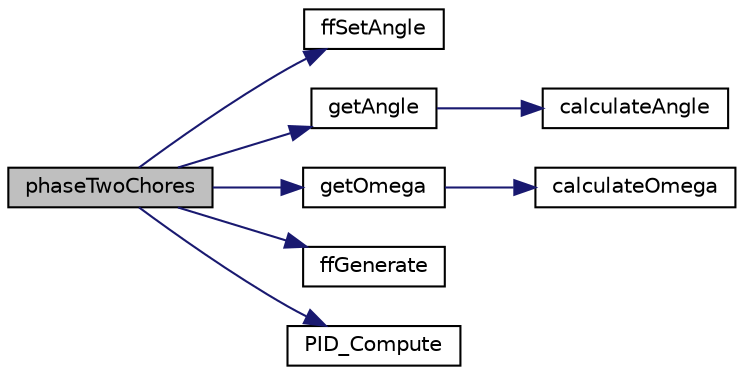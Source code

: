 digraph "phaseTwoChores"
{
 // INTERACTIVE_SVG=YES
 // LATEX_PDF_SIZE
  edge [fontname="Helvetica",fontsize="10",labelfontname="Helvetica",labelfontsize="10"];
  node [fontname="Helvetica",fontsize="10",shape=record];
  rankdir="LR";
  Node34 [label="phaseTwoChores",height=0.2,width=0.4,color="black", fillcolor="grey75", style="filled", fontcolor="black",tooltip=" "];
  Node34 -> Node35 [color="midnightblue",fontsize="10",style="solid",fontname="Helvetica"];
  Node35 [label="ffSetAngle",height=0.2,width=0.4,color="black", fillcolor="white", style="filled",URL="$feed__forward_8h.html#ae10ae33dd6f0daa4af3184654dc14180",tooltip=" "];
  Node34 -> Node36 [color="midnightblue",fontsize="10",style="solid",fontname="Helvetica"];
  Node36 [label="getAngle",height=0.2,width=0.4,color="black", fillcolor="white", style="filled",URL="$motor_8h.html#ad61e65ca99053e8c0529d5bc0841e077",tooltip=" "];
  Node36 -> Node37 [color="midnightblue",fontsize="10",style="solid",fontname="Helvetica"];
  Node37 [label="calculateAngle",height=0.2,width=0.4,color="black", fillcolor="white", style="filled",URL="$encoder_8h.html#a0e52ed1fe11d7039ae5e15b9d129b378",tooltip=" "];
  Node34 -> Node38 [color="midnightblue",fontsize="10",style="solid",fontname="Helvetica"];
  Node38 [label="getOmega",height=0.2,width=0.4,color="black", fillcolor="white", style="filled",URL="$motor_8h.html#a0ab61b12ba059c5a3a387019db70a1cd",tooltip=" "];
  Node38 -> Node39 [color="midnightblue",fontsize="10",style="solid",fontname="Helvetica"];
  Node39 [label="calculateOmega",height=0.2,width=0.4,color="black", fillcolor="white", style="filled",URL="$encoder_8h.html#a803b0a67055fcecc58bd3dac82ffd2ca",tooltip=" "];
  Node34 -> Node40 [color="midnightblue",fontsize="10",style="solid",fontname="Helvetica"];
  Node40 [label="ffGenerate",height=0.2,width=0.4,color="black", fillcolor="white", style="filled",URL="$feed__forward_8h.html#af6a7ed515579cb7da506717cb29034e2",tooltip=" "];
  Node34 -> Node41 [color="midnightblue",fontsize="10",style="solid",fontname="Helvetica"];
  Node41 [label="PID_Compute",height=0.2,width=0.4,color="black", fillcolor="white", style="filled",URL="$pid_8h.html#a03079180c78dab225d7587ddbc52a5d6",tooltip=" "];
}
